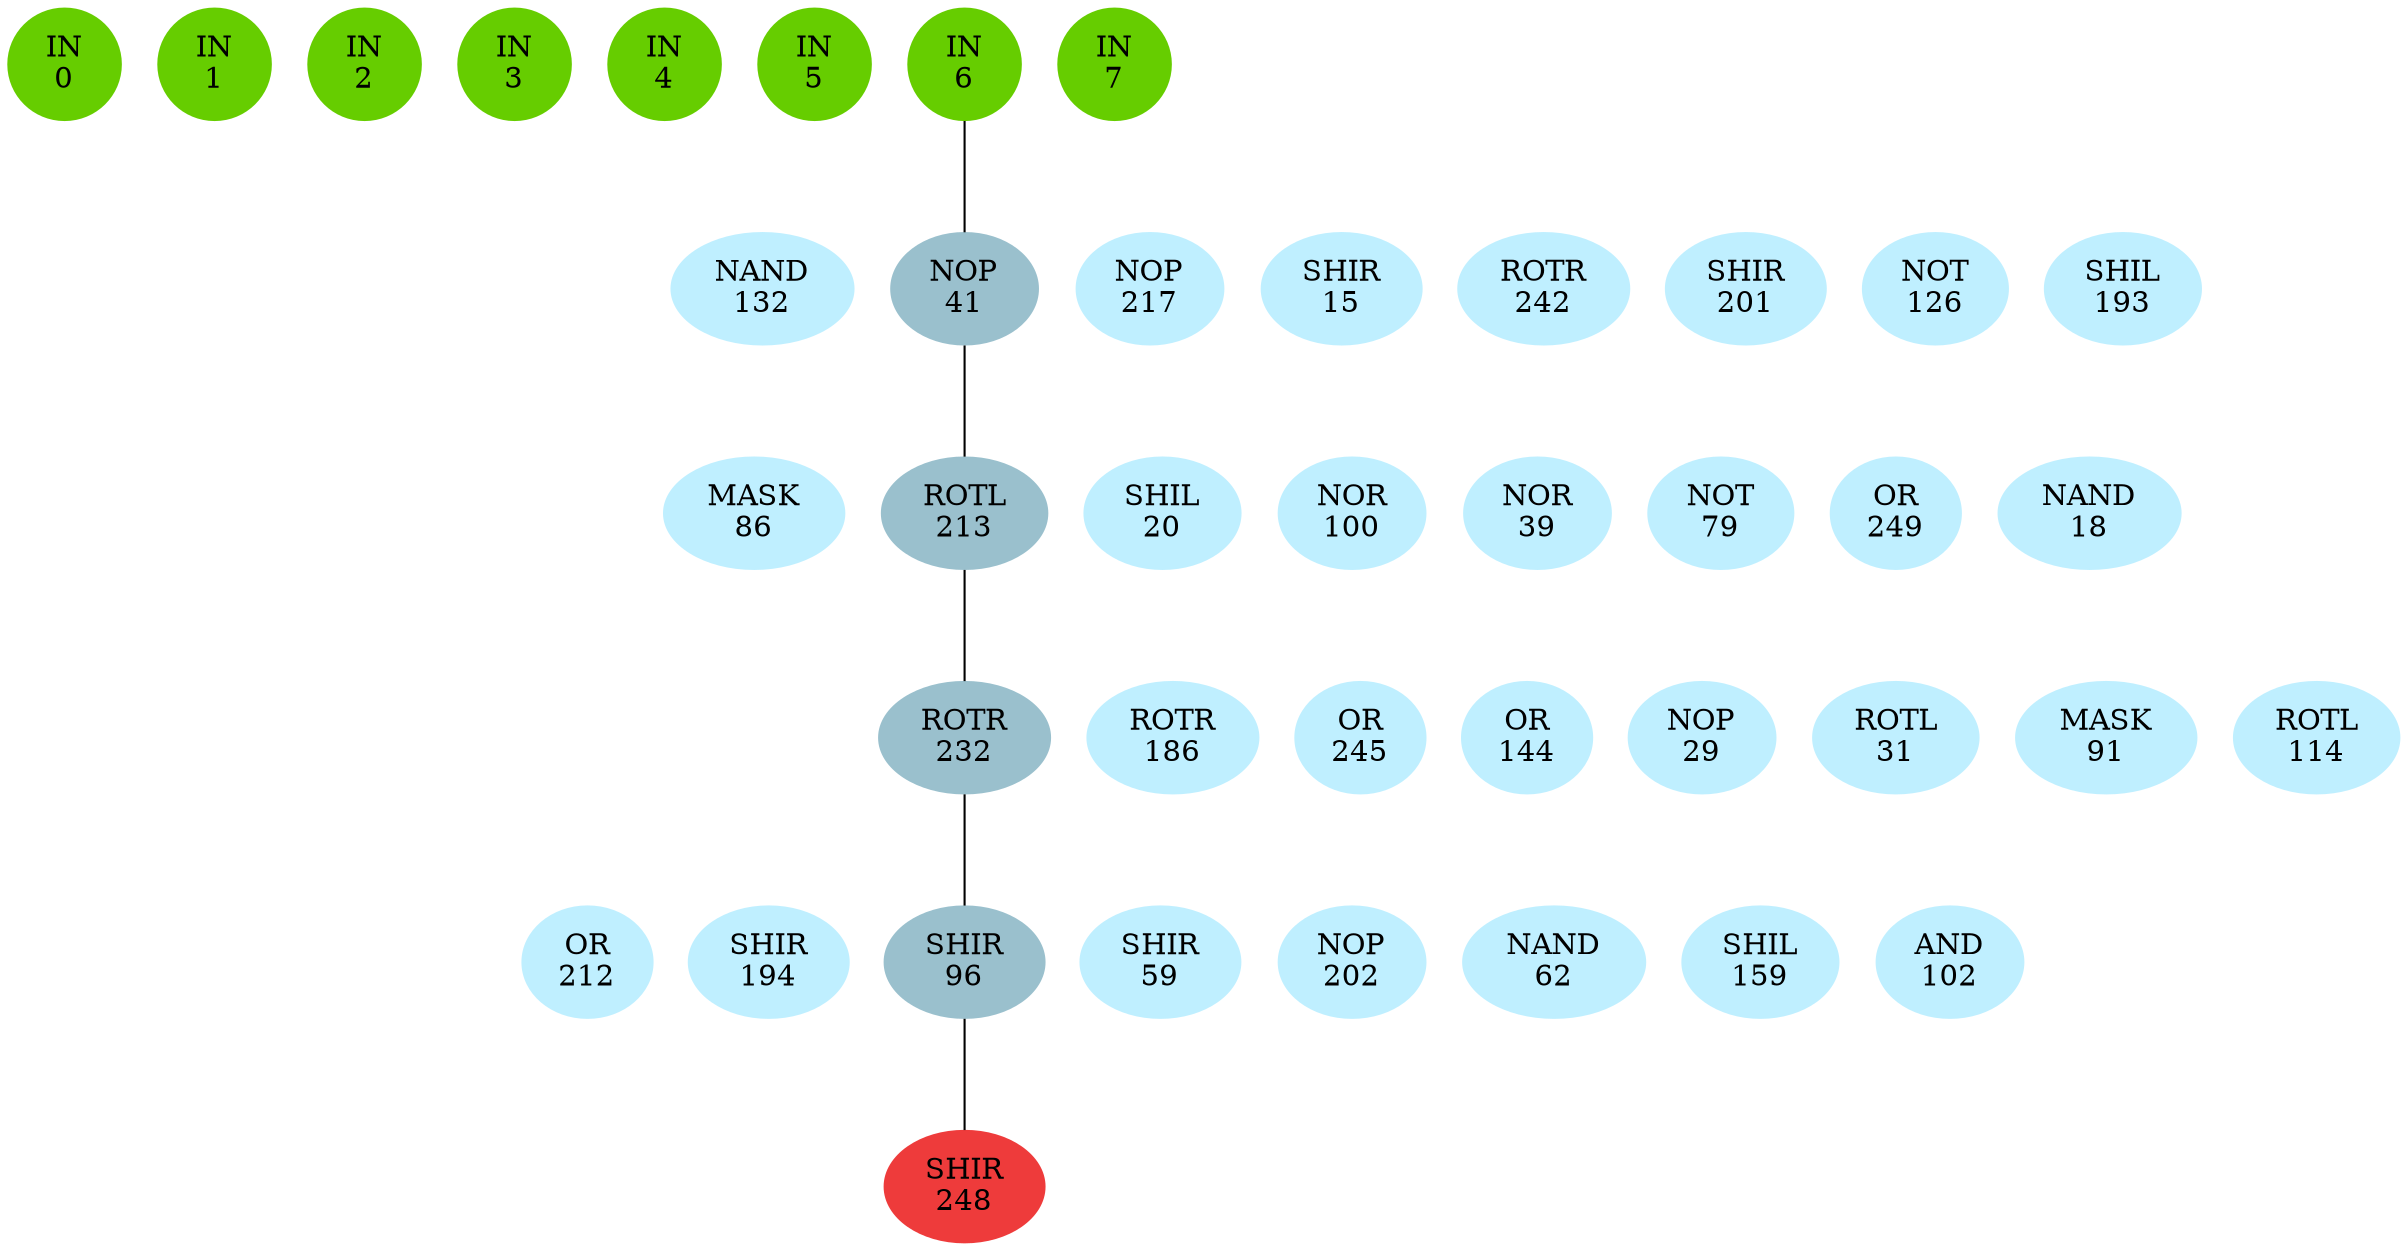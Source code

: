 graph EACircuit {
rankdir=BT;
ranksep=0.75;
ordering=out;
splines=polyline;
node [style=filled, color=lightblue2];

{ rank=same;
node [color=chartreuse3];
"-1_0"[label="IN\n0"];
node [color=chartreuse3];
"-1_1"[label="IN\n1"];
node [color=chartreuse3];
"-1_2"[label="IN\n2"];
node [color=chartreuse3];
"-1_3"[label="IN\n3"];
node [color=chartreuse3];
"-1_4"[label="IN\n4"];
node [color=chartreuse3];
"-1_5"[label="IN\n5"];
node [color=chartreuse3];
"-1_6"[label="IN\n6"];
node [color=chartreuse3];
"-1_7"[label="IN\n7"];
}
{ rank=same;
node [color=lightblue1];
"0_0"[label="NAND\n132"];
node [color=lightblue3];
"0_1"[label="NOP\n41"];
node [color=lightblue1];
"0_2"[label="NOP\n217"];
node [color=lightblue1];
"0_3"[label="SHIR\n15"];
node [color=lightblue1];
"0_4"[label="ROTR\n242"];
node [color=lightblue1];
"0_5"[label="SHIR\n201"];
node [color=lightblue1];
"0_6"[label="NOT\n126"];
node [color=lightblue1];
"0_7"[label="SHIL\n193"];
}
{ rank=same;
node [color=lightblue1];
"1_0"[label="MASK\n86"];
node [color=lightblue3];
"1_1"[label="ROTL\n213"];
node [color=lightblue1];
"1_2"[label="SHIL\n20"];
node [color=lightblue1];
"1_3"[label="NOR\n100"];
node [color=lightblue1];
"1_4"[label="NOR\n39"];
node [color=lightblue1];
"1_5"[label="NOT\n79"];
node [color=lightblue1];
"1_6"[label="OR\n249"];
node [color=lightblue1];
"1_7"[label="NAND\n18"];
}
{ rank=same;
node [color=lightblue3];
"2_0"[label="ROTR\n232"];
node [color=lightblue1];
"2_1"[label="ROTR\n186"];
node [color=lightblue1];
"2_2"[label="OR\n245"];
node [color=lightblue1];
"2_3"[label="OR\n144"];
node [color=lightblue1];
"2_4"[label="NOP\n29"];
node [color=lightblue1];
"2_5"[label="ROTL\n31"];
node [color=lightblue1];
"2_6"[label="MASK\n91"];
node [color=lightblue1];
"2_7"[label="ROTL\n114"];
}
{ rank=same;
node [color=lightblue1];
"3_0"[label="OR\n212"];
node [color=lightblue1];
"3_1"[label="SHIR\n194"];
node [color=lightblue3];
"3_2"[label="SHIR\n96"];
node [color=lightblue1];
"3_3"[label="SHIR\n59"];
node [color=lightblue1];
"3_4"[label="NOP\n202"];
node [color=lightblue1];
"3_5"[label="NAND\n62"];
node [color=lightblue1];
"3_6"[label="SHIL\n159"];
node [color=lightblue1];
"3_7"[label="AND\n102"];
}
{ rank=same;
node [color=brown2];
"4_0"[label="SHIR\n248"];
}
edge[style=invis];
"-1_0" -- "-1_1" -- "-1_2" -- "-1_3" -- "-1_4" -- "-1_5" -- "-1_6" -- "-1_7";
"0_0" -- "0_1" -- "0_2" -- "0_3" -- "0_4" -- "0_5" -- "0_6" -- "0_7";
"1_0" -- "1_1" -- "1_2" -- "1_3" -- "1_4" -- "1_5" -- "1_6" -- "1_7";
"2_0" -- "2_1" -- "2_2" -- "2_3" -- "2_4" -- "2_5" -- "2_6" -- "2_7";
"3_0" -- "3_1" -- "3_2" -- "3_3" -- "3_4" -- "3_5" -- "3_6" -- "3_7";
"4_0" -- "4_0";
edge[style=solid];
"0_1" -- "-1_6";
"1_1" -- "0_1";
"2_0" -- "1_1";
"3_2" -- "2_0";
"4_0" -- "3_2";
}